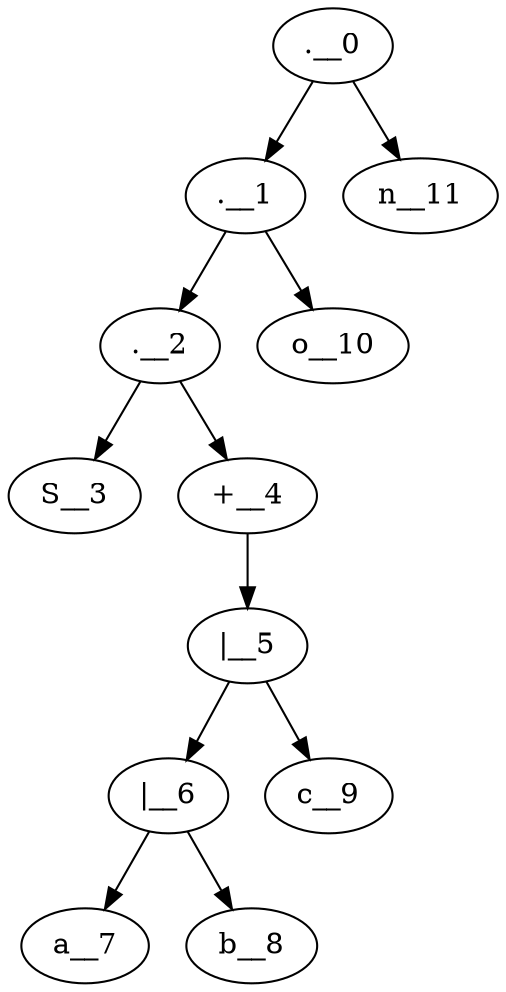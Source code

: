 digraph {
	".__0"->".__1"
	".__1"->".__2"
	".__2"->S__3
	".__2"->"+__4"
	"+__4"->"|__5"
	"|__5"->"|__6"
	"|__6"->a__7
	"|__6"->b__8
	"|__5"->c__9
	".__1"->o__10
	".__0"->n__11
}
